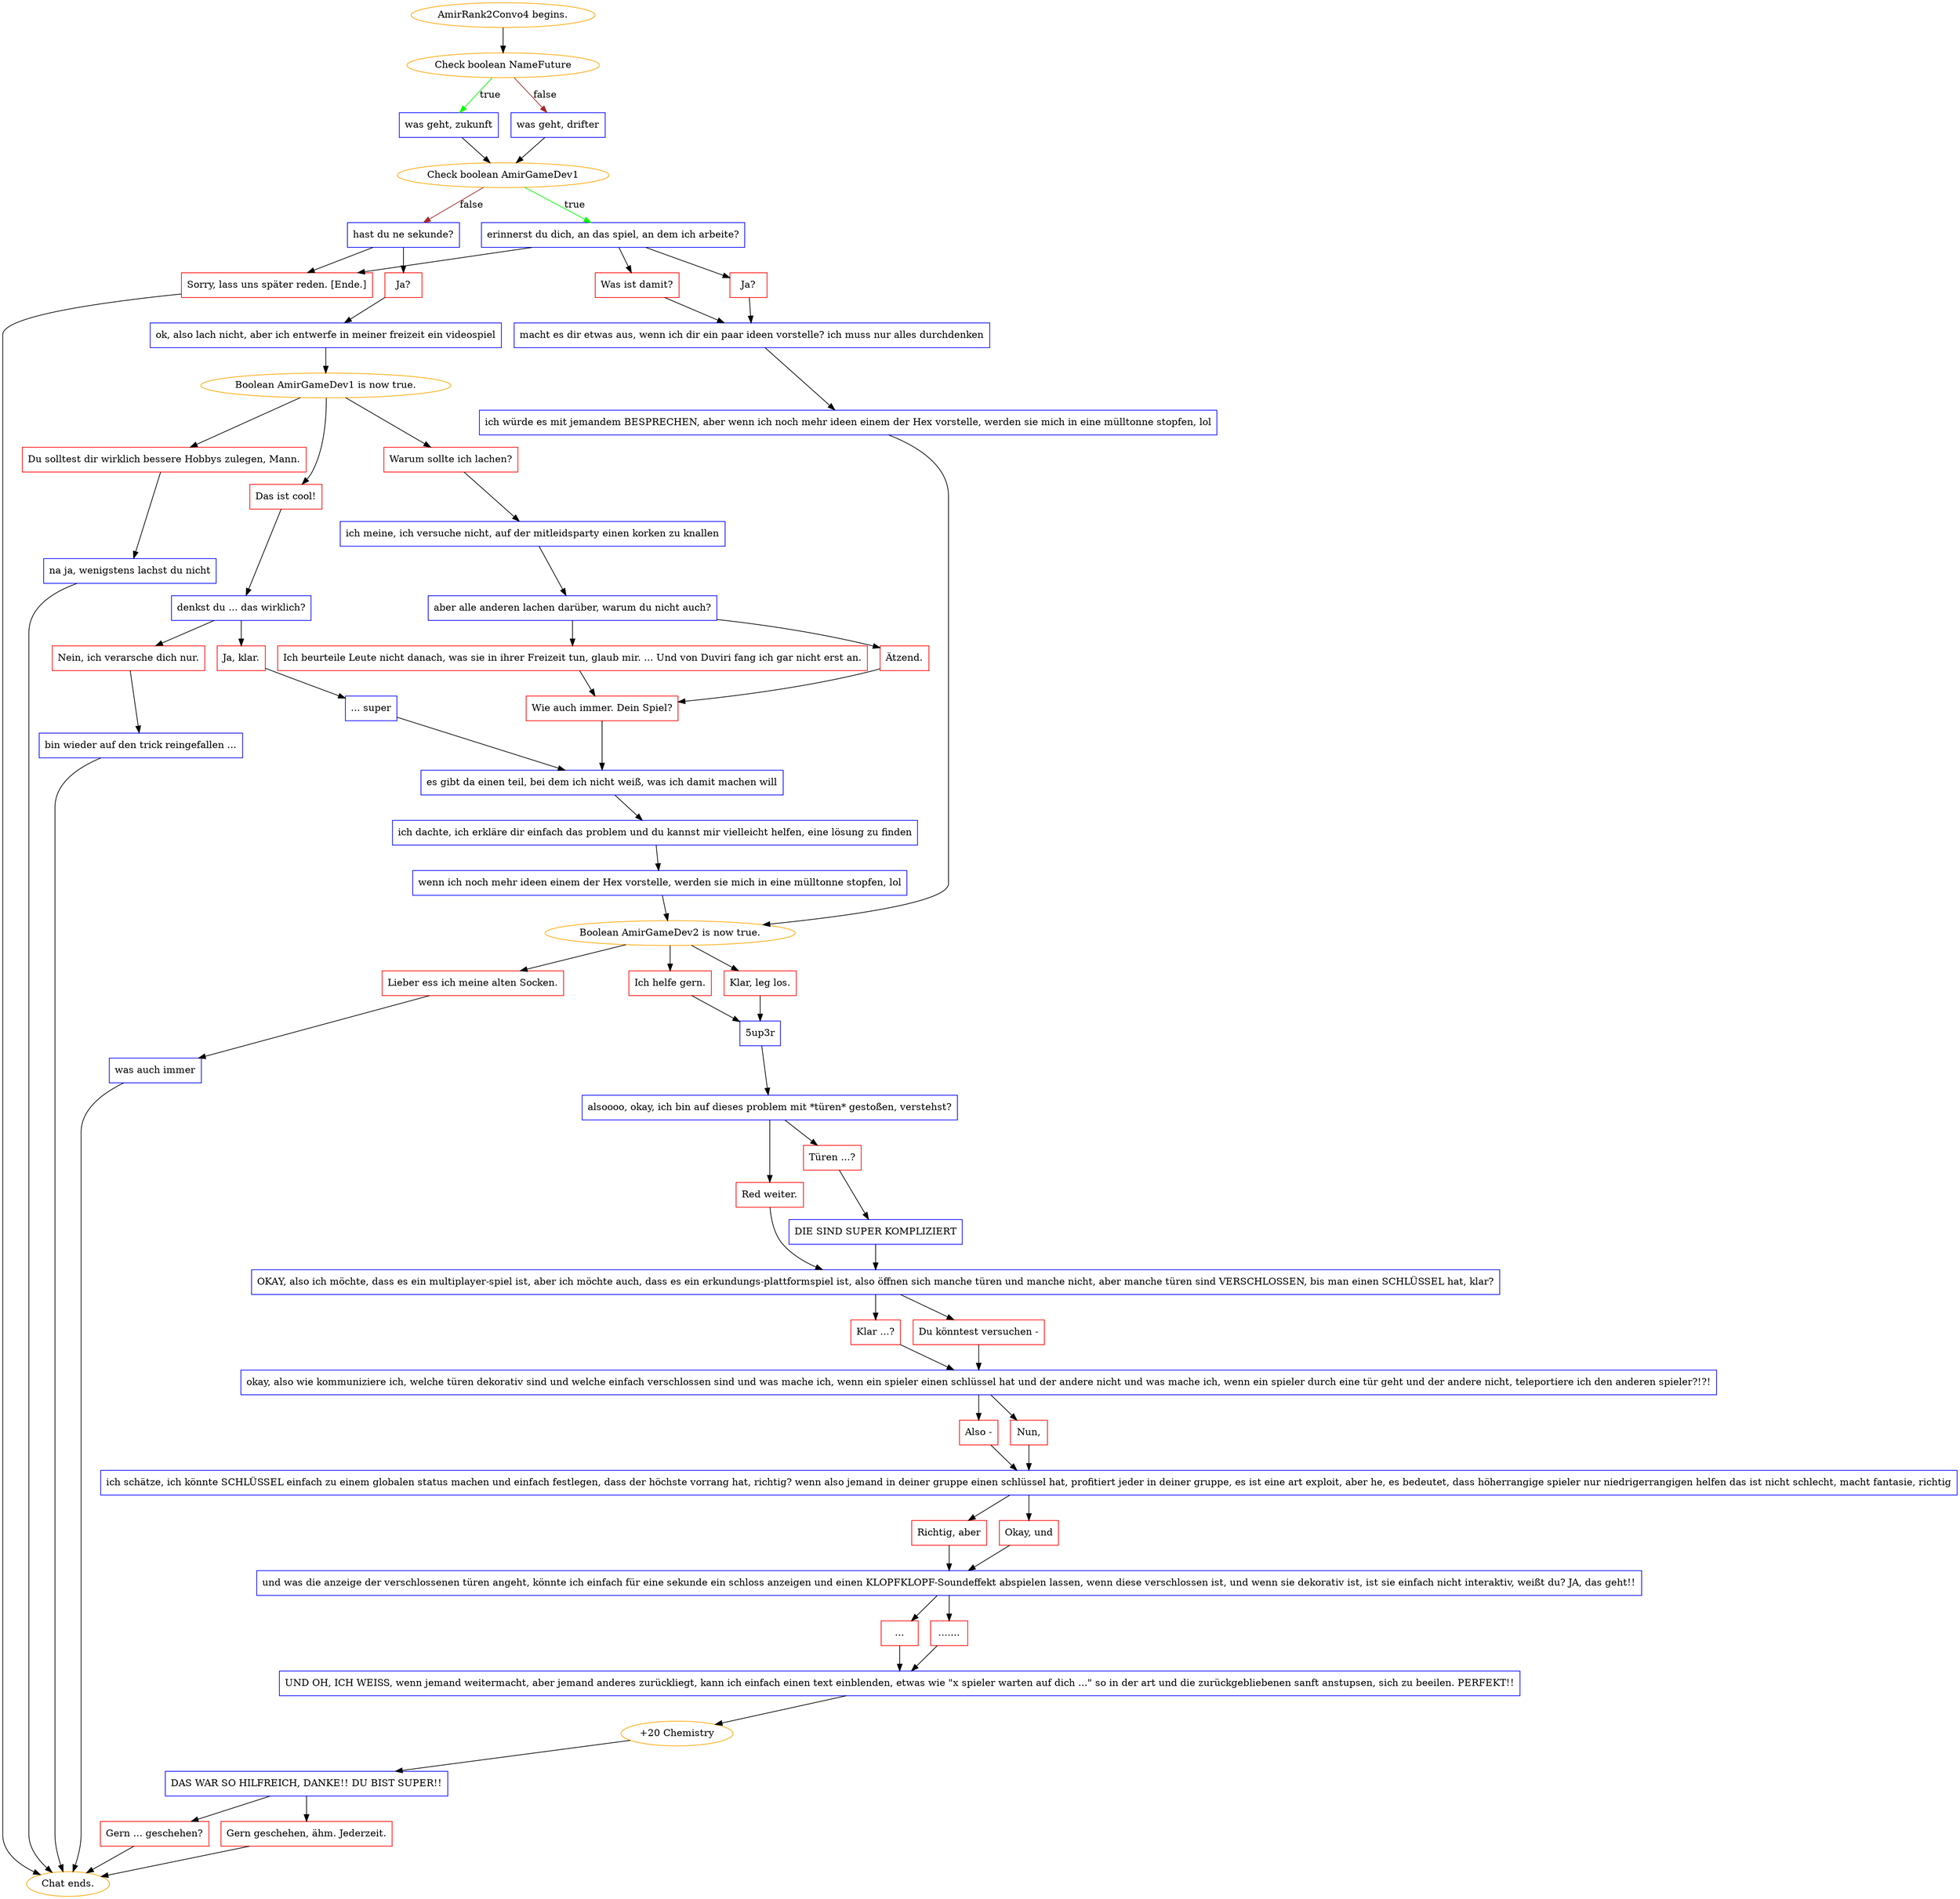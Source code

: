 digraph {
	"AmirRank2Convo4 begins." [color=orange];
		"AmirRank2Convo4 begins." -> j2869518003;
	j2869518003 [label="Check boolean NameFuture",color=orange];
		j2869518003 -> j1650963749 [label=true,color=green];
		j2869518003 -> j18789086 [label=false,color=brown];
	j1650963749 [label="was geht, zukunft",shape=box,color=blue];
		j1650963749 -> j2018510108;
	j18789086 [label="was geht, drifter",shape=box,color=blue];
		j18789086 -> j2018510108;
	j2018510108 [label="Check boolean AmirGameDev1",color=orange];
		j2018510108 -> j1142216604 [label=true,color=green];
		j2018510108 -> j1346705890 [label=false,color=brown];
	j1142216604 [label="erinnerst du dich, an das spiel, an dem ich arbeite?",shape=box,color=blue];
		j1142216604 -> j2531216956;
		j1142216604 -> j547637921;
		j1142216604 -> j980506597;
	j1346705890 [label="hast du ne sekunde?",shape=box,color=blue];
		j1346705890 -> j2325571007;
		j1346705890 -> j980506597;
	j2531216956 [label="Ja?",shape=box,color=red];
		j2531216956 -> j490312181;
	j547637921 [label="Was ist damit?",shape=box,color=red];
		j547637921 -> j490312181;
	j980506597 [label="Sorry, lass uns später reden. [Ende.]",shape=box,color=red];
		j980506597 -> "Chat ends.";
	j2325571007 [label="Ja?",shape=box,color=red];
		j2325571007 -> j296403336;
	j490312181 [label="macht es dir etwas aus, wenn ich dir ein paar ideen vorstelle? ich muss nur alles durchdenken",shape=box,color=blue];
		j490312181 -> j1778636963;
	"Chat ends." [color=orange];
	j296403336 [label="ok, also lach nicht, aber ich entwerfe in meiner freizeit ein videospiel",shape=box,color=blue];
		j296403336 -> j2989036929;
	j1778636963 [label="ich würde es mit jemandem BESPRECHEN, aber wenn ich noch mehr ideen einem der Hex vorstelle, werden sie mich in eine mülltonne stopfen, lol",shape=box,color=blue];
		j1778636963 -> j3333534167;
	j2989036929 [label="Boolean AmirGameDev1 is now true.",color=orange];
		j2989036929 -> j2877637072;
		j2989036929 -> j3057273407;
		j2989036929 -> j2628888951;
	j3333534167 [label="Boolean AmirGameDev2 is now true.",color=orange];
		j3333534167 -> j842640360;
		j3333534167 -> j2790124205;
		j3333534167 -> j3989408943;
	j2877637072 [label="Das ist cool!",shape=box,color=red];
		j2877637072 -> j396844970;
	j3057273407 [label="Warum sollte ich lachen?",shape=box,color=red];
		j3057273407 -> j646578741;
	j2628888951 [label="Du solltest dir wirklich bessere Hobbys zulegen, Mann.",shape=box,color=red];
		j2628888951 -> j3952222908;
	j842640360 [label="Ich helfe gern.",shape=box,color=red];
		j842640360 -> j1745866426;
	j2790124205 [label="Klar, leg los.",shape=box,color=red];
		j2790124205 -> j1745866426;
	j3989408943 [label="Lieber ess ich meine alten Socken.",shape=box,color=red];
		j3989408943 -> j1760804605;
	j396844970 [label="denkst du ... das wirklich?",shape=box,color=blue];
		j396844970 -> j4018848190;
		j396844970 -> j1838586651;
	j646578741 [label="ich meine, ich versuche nicht, auf der mitleidsparty einen korken zu knallen",shape=box,color=blue];
		j646578741 -> j3959312653;
	j3952222908 [label="na ja, wenigstens lachst du nicht",shape=box,color=blue];
		j3952222908 -> "Chat ends.";
	j1745866426 [label="5up3r",shape=box,color=blue];
		j1745866426 -> j3507514382;
	j1760804605 [label="was auch immer",shape=box,color=blue];
		j1760804605 -> "Chat ends.";
	j4018848190 [label="Ja, klar.",shape=box,color=red];
		j4018848190 -> j2528965330;
	j1838586651 [label="Nein, ich verarsche dich nur.",shape=box,color=red];
		j1838586651 -> j2812807854;
	j3959312653 [label="aber alle anderen lachen darüber, warum du nicht auch?",shape=box,color=blue];
		j3959312653 -> j2100993268;
		j3959312653 -> j2723194565;
	j3507514382 [label="alsoooo, okay, ich bin auf dieses problem mit *türen* gestoßen, verstehst?",shape=box,color=blue];
		j3507514382 -> j4270306672;
		j3507514382 -> j2799282657;
	j2528965330 [label="... super",shape=box,color=blue];
		j2528965330 -> j3288722493;
	j2812807854 [label="bin wieder auf den trick reingefallen ...",shape=box,color=blue];
		j2812807854 -> "Chat ends.";
	j2100993268 [label="Ich beurteile Leute nicht danach, was sie in ihrer Freizeit tun, glaub mir. ... Und von Duviri fang ich gar nicht erst an.",shape=box,color=red];
		j2100993268 -> j1657215627;
	j2723194565 [label="Ätzend.",shape=box,color=red];
		j2723194565 -> j1657215627;
	j4270306672 [label="Red weiter.",shape=box,color=red];
		j4270306672 -> j2571675736;
	j2799282657 [label="Türen ...?",shape=box,color=red];
		j2799282657 -> j1148380921;
	j3288722493 [label="es gibt da einen teil, bei dem ich nicht weiß, was ich damit machen will",shape=box,color=blue];
		j3288722493 -> j4015648020;
	j1657215627 [label="Wie auch immer. Dein Spiel?",shape=box,color=red];
		j1657215627 -> j3288722493;
	j2571675736 [label="OKAY, also ich möchte, dass es ein multiplayer-spiel ist, aber ich möchte auch, dass es ein erkundungs-plattformspiel ist, also öffnen sich manche türen und manche nicht, aber manche türen sind VERSCHLOSSEN, bis man einen SCHLÜSSEL hat, klar?",shape=box,color=blue];
		j2571675736 -> j3100841090;
		j2571675736 -> j3061641646;
	j1148380921 [label="DIE SIND SUPER KOMPLIZIERT",shape=box,color=blue];
		j1148380921 -> j2571675736;
	j4015648020 [label="ich dachte, ich erkläre dir einfach das problem und du kannst mir vielleicht helfen, eine lösung zu finden",shape=box,color=blue];
		j4015648020 -> j3702892078;
	j3100841090 [label="Klar ...?",shape=box,color=red];
		j3100841090 -> j2096539639;
	j3061641646 [label="Du könntest versuchen -",shape=box,color=red];
		j3061641646 -> j2096539639;
	j3702892078 [label="wenn ich noch mehr ideen einem der Hex vorstelle, werden sie mich in eine mülltonne stopfen, lol",shape=box,color=blue];
		j3702892078 -> j3333534167;
	j2096539639 [label="okay, also wie kommuniziere ich, welche türen dekorativ sind und welche einfach verschlossen sind und was mache ich, wenn ein spieler einen schlüssel hat und der andere nicht und was mache ich, wenn ein spieler durch eine tür geht und der andere nicht, teleportiere ich den anderen spieler?!?!",shape=box,color=blue];
		j2096539639 -> j1425458282;
		j2096539639 -> j1608637484;
	j1425458282 [label="Also -",shape=box,color=red];
		j1425458282 -> j3033842483;
	j1608637484 [label="Nun,",shape=box,color=red];
		j1608637484 -> j3033842483;
	j3033842483 [label="ich schätze, ich könnte SCHLÜSSEL einfach zu einem globalen status machen und einfach festlegen, dass der höchste vorrang hat, richtig? wenn also jemand in deiner gruppe einen schlüssel hat, profitiert jeder in deiner gruppe, es ist eine art exploit, aber he, es bedeutet, dass höherrangige spieler nur niedrigerrangigen helfen das ist nicht schlecht, macht fantasie, richtig",shape=box,color=blue];
		j3033842483 -> j2552611005;
		j3033842483 -> j2949031254;
	j2552611005 [label="Richtig, aber",shape=box,color=red];
		j2552611005 -> j500065298;
	j2949031254 [label="Okay, und",shape=box,color=red];
		j2949031254 -> j500065298;
	j500065298 [label="und was die anzeige der verschlossenen türen angeht, könnte ich einfach für eine sekunde ein schloss anzeigen und einen KLOPFKLOPF-Soundeffekt abspielen lassen, wenn diese verschlossen ist, und wenn sie dekorativ ist, ist sie einfach nicht interaktiv, weißt du? JA, das geht!!",shape=box,color=blue];
		j500065298 -> j2016692968;
		j500065298 -> j1086934483;
	j2016692968 [label="...",shape=box,color=red];
		j2016692968 -> j2856100825;
	j1086934483 [label=".......",shape=box,color=red];
		j1086934483 -> j2856100825;
	j2856100825 [label="UND OH, ICH WEISS, wenn jemand weitermacht, aber jemand anderes zurückliegt, kann ich einfach einen text einblenden, etwas wie \"x spieler warten auf dich ...\" so in der art und die zurückgebliebenen sanft anstupsen, sich zu beeilen. PERFEKT!!",shape=box,color=blue];
		j2856100825 -> j1679405438;
	j1679405438 [label="+20 Chemistry",color=orange];
		j1679405438 -> j3404335987;
	j3404335987 [label="DAS WAR SO HILFREICH, DANKE!! DU BIST SUPER!!",shape=box,color=blue];
		j3404335987 -> j361027954;
		j3404335987 -> j1947490548;
	j361027954 [label="Gern ... geschehen?",shape=box,color=red];
		j361027954 -> "Chat ends.";
	j1947490548 [label="Gern geschehen, ähm. Jederzeit.",shape=box,color=red];
		j1947490548 -> "Chat ends.";
}
